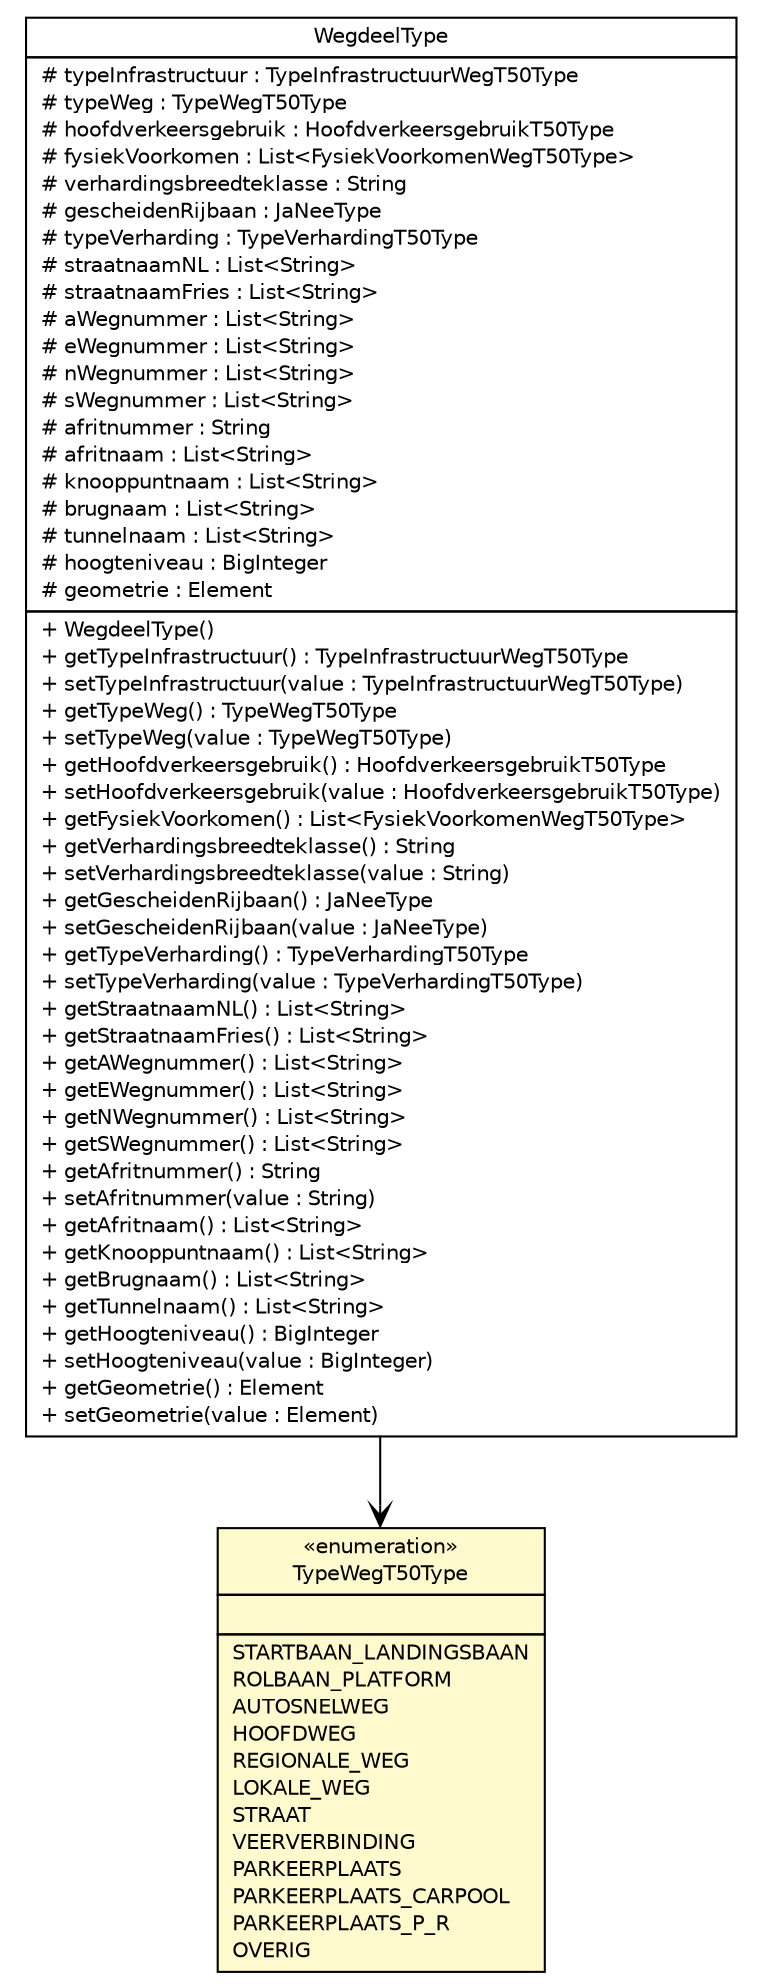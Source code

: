 #!/usr/local/bin/dot
#
# Class diagram 
# Generated by UMLGraph version R5_6-24-gf6e263 (http://www.umlgraph.org/)
#

digraph G {
	edge [fontname="Helvetica",fontsize=10,labelfontname="Helvetica",labelfontsize=10];
	node [fontname="Helvetica",fontsize=10,shape=plaintext];
	nodesep=0.25;
	ranksep=0.5;
	// nl.b3p.topnl.top50nl.WegdeelType
	c47566 [label=<<table title="nl.b3p.topnl.top50nl.WegdeelType" border="0" cellborder="1" cellspacing="0" cellpadding="2" port="p" href="./WegdeelType.html">
		<tr><td><table border="0" cellspacing="0" cellpadding="1">
<tr><td align="center" balign="center"> WegdeelType </td></tr>
		</table></td></tr>
		<tr><td><table border="0" cellspacing="0" cellpadding="1">
<tr><td align="left" balign="left"> # typeInfrastructuur : TypeInfrastructuurWegT50Type </td></tr>
<tr><td align="left" balign="left"> # typeWeg : TypeWegT50Type </td></tr>
<tr><td align="left" balign="left"> # hoofdverkeersgebruik : HoofdverkeersgebruikT50Type </td></tr>
<tr><td align="left" balign="left"> # fysiekVoorkomen : List&lt;FysiekVoorkomenWegT50Type&gt; </td></tr>
<tr><td align="left" balign="left"> # verhardingsbreedteklasse : String </td></tr>
<tr><td align="left" balign="left"> # gescheidenRijbaan : JaNeeType </td></tr>
<tr><td align="left" balign="left"> # typeVerharding : TypeVerhardingT50Type </td></tr>
<tr><td align="left" balign="left"> # straatnaamNL : List&lt;String&gt; </td></tr>
<tr><td align="left" balign="left"> # straatnaamFries : List&lt;String&gt; </td></tr>
<tr><td align="left" balign="left"> # aWegnummer : List&lt;String&gt; </td></tr>
<tr><td align="left" balign="left"> # eWegnummer : List&lt;String&gt; </td></tr>
<tr><td align="left" balign="left"> # nWegnummer : List&lt;String&gt; </td></tr>
<tr><td align="left" balign="left"> # sWegnummer : List&lt;String&gt; </td></tr>
<tr><td align="left" balign="left"> # afritnummer : String </td></tr>
<tr><td align="left" balign="left"> # afritnaam : List&lt;String&gt; </td></tr>
<tr><td align="left" balign="left"> # knooppuntnaam : List&lt;String&gt; </td></tr>
<tr><td align="left" balign="left"> # brugnaam : List&lt;String&gt; </td></tr>
<tr><td align="left" balign="left"> # tunnelnaam : List&lt;String&gt; </td></tr>
<tr><td align="left" balign="left"> # hoogteniveau : BigInteger </td></tr>
<tr><td align="left" balign="left"> # geometrie : Element </td></tr>
		</table></td></tr>
		<tr><td><table border="0" cellspacing="0" cellpadding="1">
<tr><td align="left" balign="left"> + WegdeelType() </td></tr>
<tr><td align="left" balign="left"> + getTypeInfrastructuur() : TypeInfrastructuurWegT50Type </td></tr>
<tr><td align="left" balign="left"> + setTypeInfrastructuur(value : TypeInfrastructuurWegT50Type) </td></tr>
<tr><td align="left" balign="left"> + getTypeWeg() : TypeWegT50Type </td></tr>
<tr><td align="left" balign="left"> + setTypeWeg(value : TypeWegT50Type) </td></tr>
<tr><td align="left" balign="left"> + getHoofdverkeersgebruik() : HoofdverkeersgebruikT50Type </td></tr>
<tr><td align="left" balign="left"> + setHoofdverkeersgebruik(value : HoofdverkeersgebruikT50Type) </td></tr>
<tr><td align="left" balign="left"> + getFysiekVoorkomen() : List&lt;FysiekVoorkomenWegT50Type&gt; </td></tr>
<tr><td align="left" balign="left"> + getVerhardingsbreedteklasse() : String </td></tr>
<tr><td align="left" balign="left"> + setVerhardingsbreedteklasse(value : String) </td></tr>
<tr><td align="left" balign="left"> + getGescheidenRijbaan() : JaNeeType </td></tr>
<tr><td align="left" balign="left"> + setGescheidenRijbaan(value : JaNeeType) </td></tr>
<tr><td align="left" balign="left"> + getTypeVerharding() : TypeVerhardingT50Type </td></tr>
<tr><td align="left" balign="left"> + setTypeVerharding(value : TypeVerhardingT50Type) </td></tr>
<tr><td align="left" balign="left"> + getStraatnaamNL() : List&lt;String&gt; </td></tr>
<tr><td align="left" balign="left"> + getStraatnaamFries() : List&lt;String&gt; </td></tr>
<tr><td align="left" balign="left"> + getAWegnummer() : List&lt;String&gt; </td></tr>
<tr><td align="left" balign="left"> + getEWegnummer() : List&lt;String&gt; </td></tr>
<tr><td align="left" balign="left"> + getNWegnummer() : List&lt;String&gt; </td></tr>
<tr><td align="left" balign="left"> + getSWegnummer() : List&lt;String&gt; </td></tr>
<tr><td align="left" balign="left"> + getAfritnummer() : String </td></tr>
<tr><td align="left" balign="left"> + setAfritnummer(value : String) </td></tr>
<tr><td align="left" balign="left"> + getAfritnaam() : List&lt;String&gt; </td></tr>
<tr><td align="left" balign="left"> + getKnooppuntnaam() : List&lt;String&gt; </td></tr>
<tr><td align="left" balign="left"> + getBrugnaam() : List&lt;String&gt; </td></tr>
<tr><td align="left" balign="left"> + getTunnelnaam() : List&lt;String&gt; </td></tr>
<tr><td align="left" balign="left"> + getHoogteniveau() : BigInteger </td></tr>
<tr><td align="left" balign="left"> + setHoogteniveau(value : BigInteger) </td></tr>
<tr><td align="left" balign="left"> + getGeometrie() : Element </td></tr>
<tr><td align="left" balign="left"> + setGeometrie(value : Element) </td></tr>
		</table></td></tr>
		</table>>, URL="./WegdeelType.html", fontname="Helvetica", fontcolor="black", fontsize=10.0];
	// nl.b3p.topnl.top50nl.TypeWegT50Type
	c47610 [label=<<table title="nl.b3p.topnl.top50nl.TypeWegT50Type" border="0" cellborder="1" cellspacing="0" cellpadding="2" port="p" bgcolor="lemonChiffon" href="./TypeWegT50Type.html">
		<tr><td><table border="0" cellspacing="0" cellpadding="1">
<tr><td align="center" balign="center"> &#171;enumeration&#187; </td></tr>
<tr><td align="center" balign="center"> TypeWegT50Type </td></tr>
		</table></td></tr>
		<tr><td><table border="0" cellspacing="0" cellpadding="1">
<tr><td align="left" balign="left">  </td></tr>
		</table></td></tr>
		<tr><td><table border="0" cellspacing="0" cellpadding="1">
<tr><td align="left" balign="left"> STARTBAAN_LANDINGSBAAN </td></tr>
<tr><td align="left" balign="left"> ROLBAAN_PLATFORM </td></tr>
<tr><td align="left" balign="left"> AUTOSNELWEG </td></tr>
<tr><td align="left" balign="left"> HOOFDWEG </td></tr>
<tr><td align="left" balign="left"> REGIONALE_WEG </td></tr>
<tr><td align="left" balign="left"> LOKALE_WEG </td></tr>
<tr><td align="left" balign="left"> STRAAT </td></tr>
<tr><td align="left" balign="left"> VEERVERBINDING </td></tr>
<tr><td align="left" balign="left"> PARKEERPLAATS </td></tr>
<tr><td align="left" balign="left"> PARKEERPLAATS_CARPOOL </td></tr>
<tr><td align="left" balign="left"> PARKEERPLAATS_P_R </td></tr>
<tr><td align="left" balign="left"> OVERIG </td></tr>
		</table></td></tr>
		</table>>, URL="./TypeWegT50Type.html", fontname="Helvetica", fontcolor="black", fontsize=10.0];
	// nl.b3p.topnl.top50nl.WegdeelType NAVASSOC nl.b3p.topnl.top50nl.TypeWegT50Type
	c47566:p -> c47610:p [taillabel="", label="", headlabel="", fontname="Helvetica", fontcolor="black", fontsize=10.0, color="black", arrowhead=open];
}

